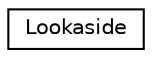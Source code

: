 digraph "Graphical Class Hierarchy"
{
  edge [fontname="Helvetica",fontsize="10",labelfontname="Helvetica",labelfontsize="10"];
  node [fontname="Helvetica",fontsize="10",shape=record];
  rankdir="LR";
  Node1 [label="Lookaside",height=0.2,width=0.4,color="black", fillcolor="white", style="filled",URL="$structLookaside.html"];
}
